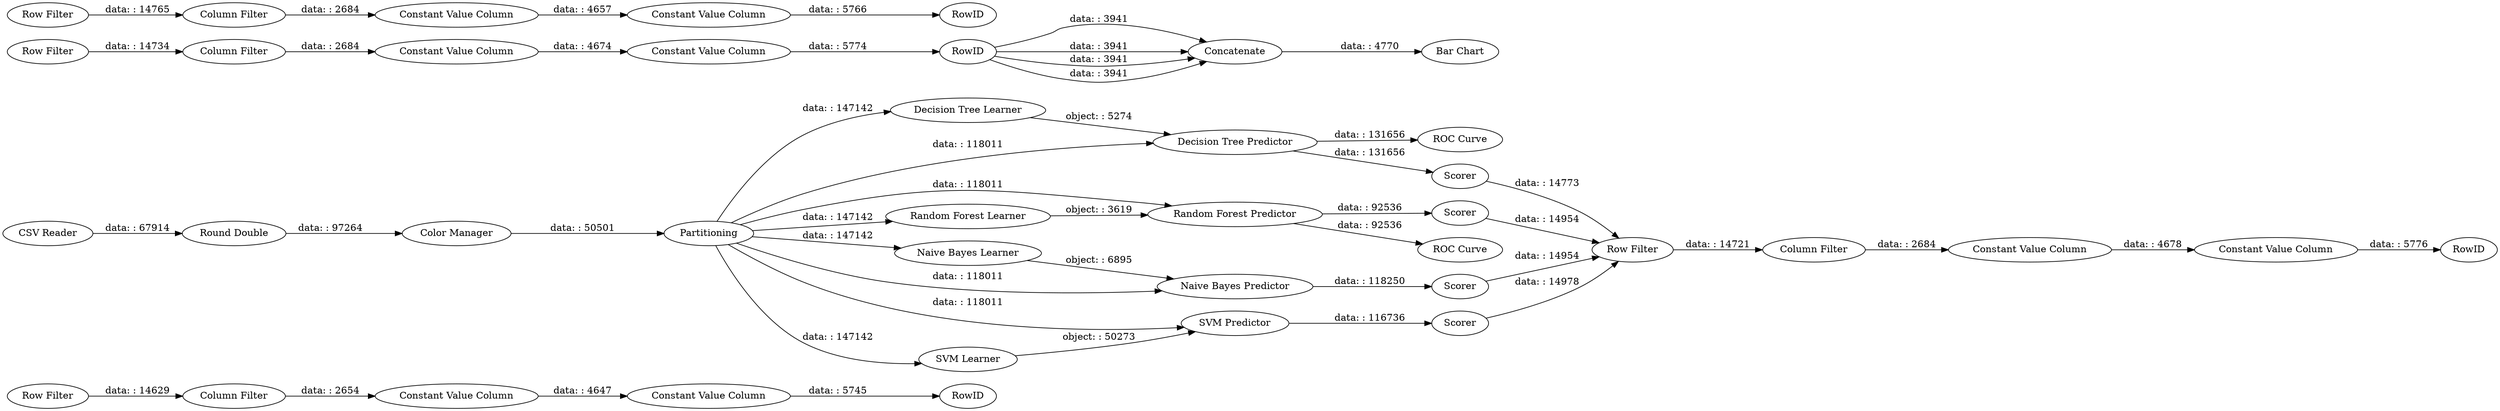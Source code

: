 digraph {
	"4791018473352452742_294" [label="Column Filter"]
	"5981945410151473756_5" [label="Decision Tree Learner"]
	"5981945410151473756_7" [label="ROC Curve"]
	"5981945410151473756_17" [label="Naive Bayes Predictor"]
	"4791018473352452742_309" [label="Column Filter"]
	"5981945410151473756_10" [label="Random Forest Learner"]
	"4791018473352452742_303" [label="Constant Value Column"]
	"4791018473352452742_298" [label="Constant Value Column"]
	"4791018473352452742_290" [label="Constant Value Column"]
	"5981945410151473756_6" [label="Decision Tree Predictor"]
	"4791018473352452742_308" [label="Constant Value Column"]
	"5981945410151473756_312" [label="Bar Chart"]
	"5981945410151473756_4" [label=Partitioning]
	"5981945410151473756_20" [label="SVM Predictor"]
	"4791018473352452742_301" [label="Constant Value Column"]
	"5981945410151473756_12" [label=Scorer]
	"4791018473352452742_305" [label="Row Filter"]
	"4791018473352452742_293" [label=RowID]
	"5981945410151473756_1" [label="CSV Reader"]
	"4791018473352452742_9" [label="Row Filter"]
	"5981945410151473756_11" [label="Random Forest Predictor"]
	"5981945410151473756_3" [label="Color Manager"]
	"4791018473352452742_297" [label=RowID]
	"5981945410151473756_310" [label=Concatenate]
	"5981945410151473756_15" [label="SVM Learner"]
	"4791018473352452742_306" [label="Constant Value Column"]
	"5981945410151473756_16" [label="Naive Bayes Learner"]
	"4791018473352452742_302" [label=RowID]
	"5981945410151473756_21" [label=Scorer]
	"4791018473352452742_304" [label="Column Filter"]
	"5981945410151473756_18" [label=Scorer]
	"4791018473352452742_296" [label="Constant Value Column"]
	"4791018473352452742_307" [label=RowID]
	"5981945410151473756_13" [label="ROC Curve"]
	"4791018473352452742_299" [label="Column Filter"]
	"4791018473352452742_300" [label="Row Filter"]
	"5981945410151473756_8" [label=Scorer]
	"4791018473352452742_295" [label="Row Filter"]
	"4791018473352452742_292" [label="Constant Value Column"]
	"5981945410151473756_2" [label="Round Double"]
	"4791018473352452742_295" -> "4791018473352452742_299" [label="data: : 14721"]
	"5981945410151473756_4" -> "5981945410151473756_16" [label="data: : 147142"]
	"5981945410151473756_4" -> "5981945410151473756_6" [label="data: : 118011"]
	"5981945410151473756_6" -> "5981945410151473756_7" [label="data: : 131656"]
	"5981945410151473756_15" -> "5981945410151473756_20" [label="object: : 50273"]
	"5981945410151473756_17" -> "5981945410151473756_18" [label="data: : 118250"]
	"4791018473352452742_300" -> "4791018473352452742_304" [label="data: : 14765"]
	"5981945410151473756_8" -> "4791018473352452742_295" [label="data: : 14773"]
	"5981945410151473756_11" -> "5981945410151473756_12" [label="data: : 92536"]
	"5981945410151473756_11" -> "5981945410151473756_13" [label="data: : 92536"]
	"4791018473352452742_298" -> "4791018473352452742_297" [label="data: : 5776"]
	"4791018473352452742_292" -> "4791018473352452742_293" [label="data: : 5745"]
	"4791018473352452742_304" -> "4791018473352452742_301" [label="data: : 2684"]
	"4791018473352452742_301" -> "4791018473352452742_303" [label="data: : 4657"]
	"5981945410151473756_4" -> "5981945410151473756_17" [label="data: : 118011"]
	"5981945410151473756_20" -> "5981945410151473756_21" [label="data: : 116736"]
	"4791018473352452742_307" -> "5981945410151473756_310" [label="data: : 3941"]
	"5981945410151473756_4" -> "5981945410151473756_20" [label="data: : 118011"]
	"5981945410151473756_10" -> "5981945410151473756_11" [label="object: : 3619"]
	"5981945410151473756_6" -> "5981945410151473756_8" [label="data: : 131656"]
	"5981945410151473756_1" -> "5981945410151473756_2" [label="data: : 67914"]
	"5981945410151473756_16" -> "5981945410151473756_17" [label="object: : 6895"]
	"4791018473352452742_306" -> "4791018473352452742_308" [label="data: : 4674"]
	"4791018473352452742_299" -> "4791018473352452742_296" [label="data: : 2684"]
	"5981945410151473756_2" -> "5981945410151473756_3" [label="data: : 97264"]
	"5981945410151473756_4" -> "5981945410151473756_10" [label="data: : 147142"]
	"5981945410151473756_18" -> "4791018473352452742_295" [label="data: : 14954"]
	"5981945410151473756_4" -> "5981945410151473756_15" [label="data: : 147142"]
	"4791018473352452742_296" -> "4791018473352452742_298" [label="data: : 4678"]
	"4791018473352452742_294" -> "4791018473352452742_290" [label="data: : 2654"]
	"5981945410151473756_21" -> "4791018473352452742_295" [label="data: : 14978"]
	"5981945410151473756_5" -> "5981945410151473756_6" [label="object: : 5274"]
	"4791018473352452742_308" -> "4791018473352452742_307" [label="data: : 5774"]
	"5981945410151473756_12" -> "4791018473352452742_295" [label="data: : 14954"]
	"4791018473352452742_309" -> "4791018473352452742_306" [label="data: : 2684"]
	"4791018473352452742_9" -> "4791018473352452742_294" [label="data: : 14629"]
	"4791018473352452742_305" -> "4791018473352452742_309" [label="data: : 14734"]
	"4791018473352452742_303" -> "4791018473352452742_302" [label="data: : 5766"]
	"5981945410151473756_3" -> "5981945410151473756_4" [label="data: : 50501"]
	"5981945410151473756_4" -> "5981945410151473756_5" [label="data: : 147142"]
	"4791018473352452742_307" -> "5981945410151473756_310" [label="data: : 3941"]
	"5981945410151473756_4" -> "5981945410151473756_11" [label="data: : 118011"]
	"5981945410151473756_310" -> "5981945410151473756_312" [label="data: : 4770"]
	"4791018473352452742_307" -> "5981945410151473756_310" [label="data: : 3941"]
	"4791018473352452742_290" -> "4791018473352452742_292" [label="data: : 4647"]
	"4791018473352452742_307" -> "5981945410151473756_310" [label="data: : 3941"]
	rankdir=LR
}
